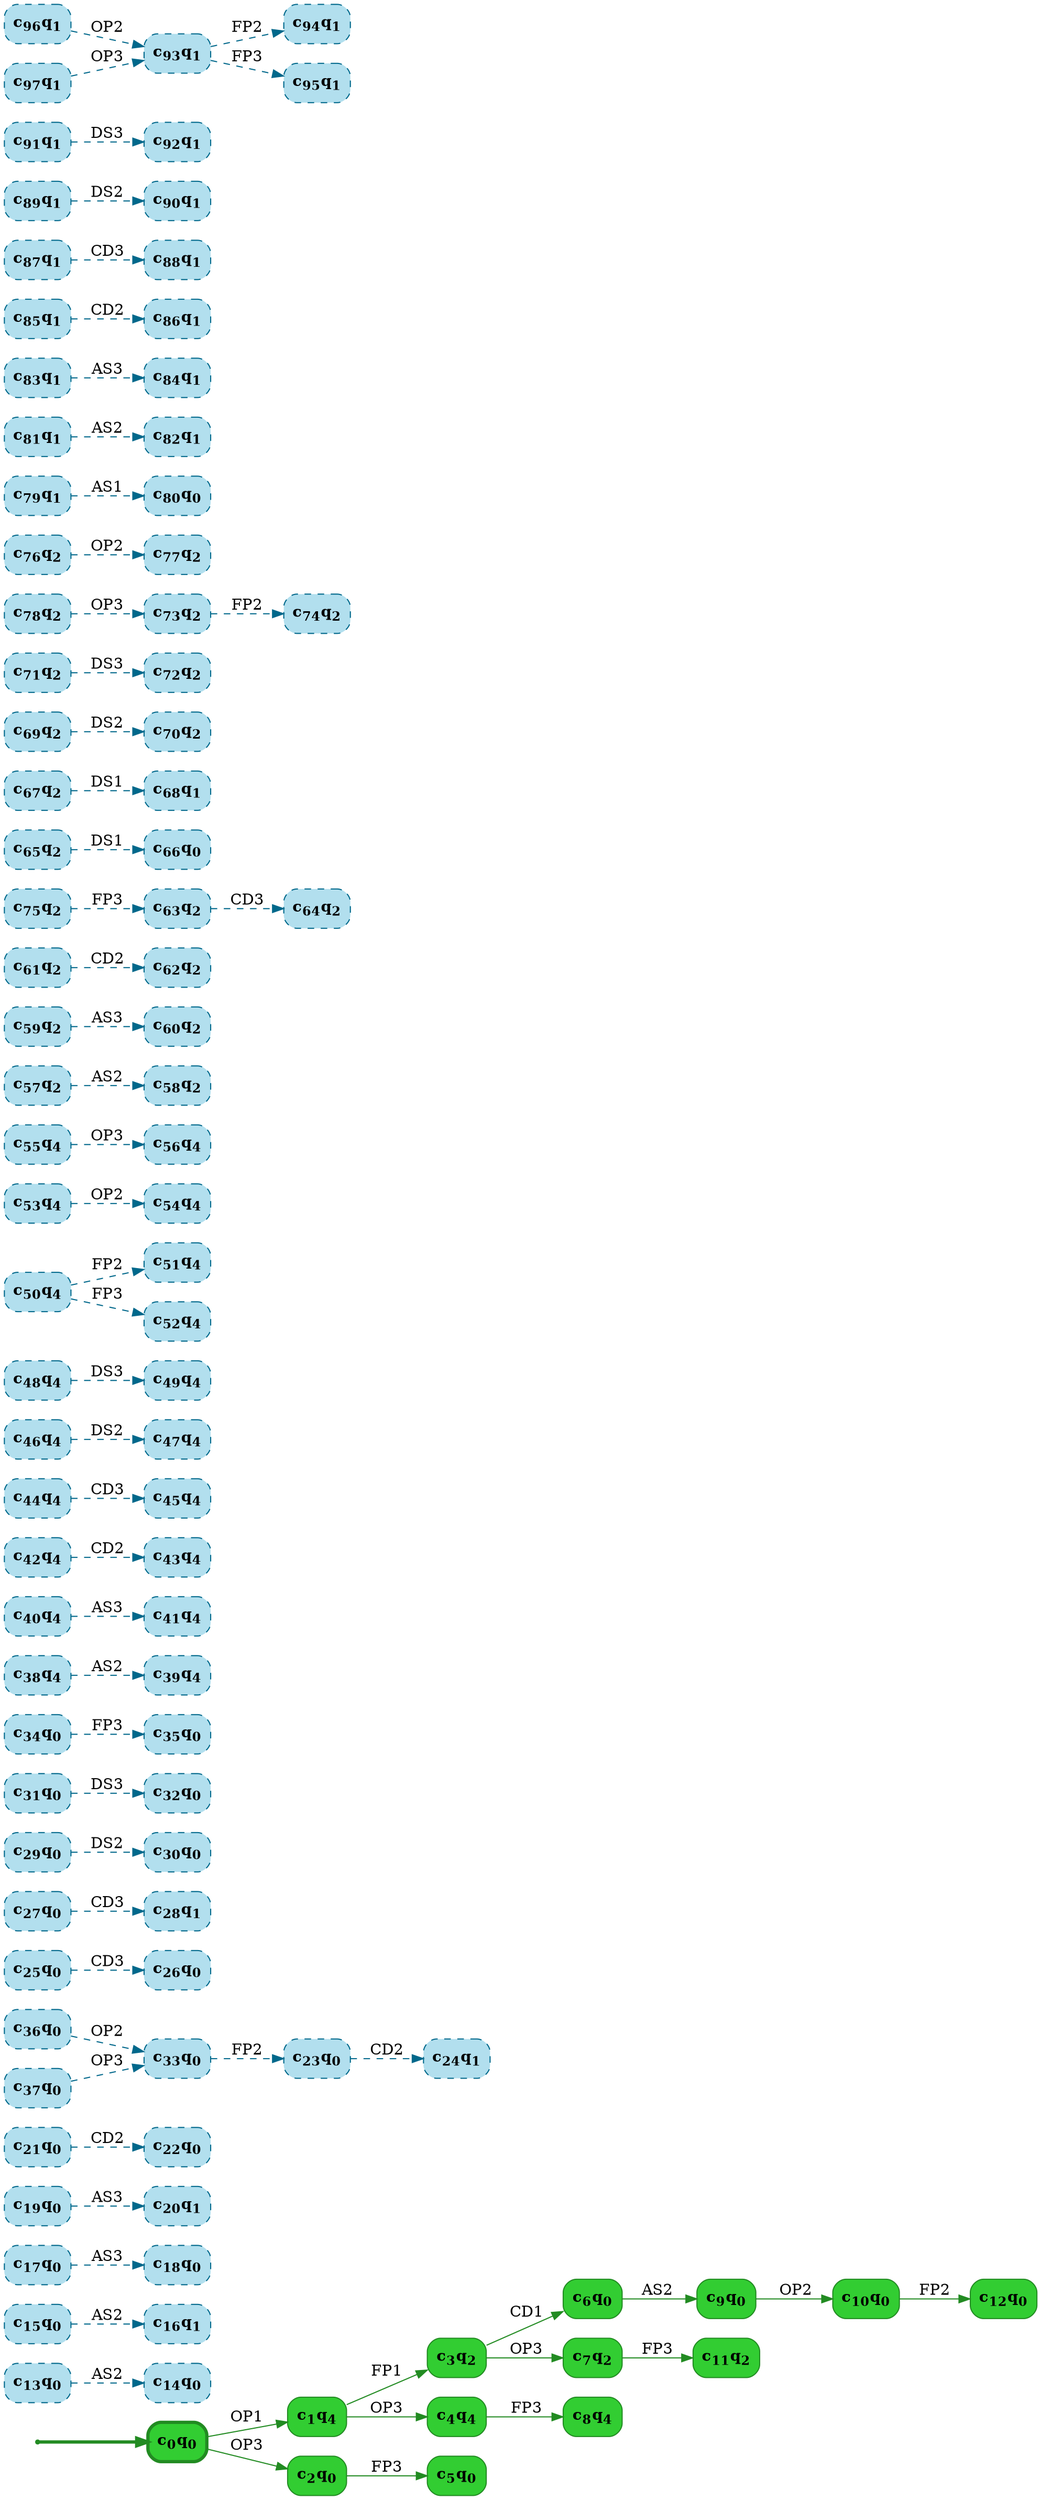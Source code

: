 digraph g {

	rankdir="LR"

	__invisible__[shape="point", color="forestgreen"]
	c0q0[label=<<b>c<sub>0</sub>q<sub>0</sub></b>>, shape="box", style="rounded, filled", fillcolor="limegreen", color="forestgreen", penwidth=3] // Initial
	c1q4[label=<<b>c<sub>1</sub>q<sub>4</sub></b>>, shape="box", style="rounded, filled", fillcolor="limegreen", color="forestgreen"]
	c3q2[label=<<b>c<sub>3</sub>q<sub>2</sub></b>>, shape="box", style="rounded, filled", fillcolor="limegreen", color="forestgreen"]
	c6q0[label=<<b>c<sub>6</sub>q<sub>0</sub></b>>, shape="box", style="rounded, filled", fillcolor="limegreen", color="forestgreen"]
	c9q0[label=<<b>c<sub>9</sub>q<sub>0</sub></b>>, shape="box", style="rounded, filled", fillcolor="limegreen", color="forestgreen"]
	c10q0[label=<<b>c<sub>10</sub>q<sub>0</sub></b>>, shape="box", style="rounded, filled", fillcolor="limegreen", color="forestgreen"]
	c12q0[label=<<b>c<sub>12</sub>q<sub>0</sub></b>>, shape="box", style="rounded, filled", fillcolor="limegreen", color="forestgreen"]
	c7q2[label=<<b>c<sub>7</sub>q<sub>2</sub></b>>, shape="box", style="rounded, filled", fillcolor="limegreen", color="forestgreen"]
	c11q2[label=<<b>c<sub>11</sub>q<sub>2</sub></b>>, shape="box", style="rounded, filled", fillcolor="limegreen", color="forestgreen"]
	c4q4[label=<<b>c<sub>4</sub>q<sub>4</sub></b>>, shape="box", style="rounded, filled", fillcolor="limegreen", color="forestgreen"]
	c8q4[label=<<b>c<sub>8</sub>q<sub>4</sub></b>>, shape="box", style="rounded, filled", fillcolor="limegreen", color="forestgreen"]
	c2q0[label=<<b>c<sub>2</sub>q<sub>0</sub></b>>, shape="box", style="rounded, filled", fillcolor="limegreen", color="forestgreen"]
	c5q0[label=<<b>c<sub>5</sub>q<sub>0</sub></b>>, shape="box", style="rounded, filled", fillcolor="limegreen", color="forestgreen"]
	c13q0[label=<<b>c<sub>13</sub>q<sub>0</sub></b>>, shape="box", style="rounded, filled, dashed", fillcolor="lightblue2", color="deepskyblue4"]
	c14q0[label=<<b>c<sub>14</sub>q<sub>0</sub></b>>, shape="box", style="rounded, filled, dashed", fillcolor="lightblue2", color="deepskyblue4"]
	c15q0[label=<<b>c<sub>15</sub>q<sub>0</sub></b>>, shape="box", style="rounded, filled, dashed", fillcolor="lightblue2", color="deepskyblue4"]
	c16q1[label=<<b>c<sub>16</sub>q<sub>1</sub></b>>, shape="box", style="rounded, filled, dashed", fillcolor="lightblue2", color="deepskyblue4"]
	c17q0[label=<<b>c<sub>17</sub>q<sub>0</sub></b>>, shape="box", style="rounded, filled, dashed", fillcolor="lightblue2", color="deepskyblue4"]
	c18q0[label=<<b>c<sub>18</sub>q<sub>0</sub></b>>, shape="box", style="rounded, filled, dashed", fillcolor="lightblue2", color="deepskyblue4"]
	c19q0[label=<<b>c<sub>19</sub>q<sub>0</sub></b>>, shape="box", style="rounded, filled, dashed", fillcolor="lightblue2", color="deepskyblue4"]
	c20q1[label=<<b>c<sub>20</sub>q<sub>1</sub></b>>, shape="box", style="rounded, filled, dashed", fillcolor="lightblue2", color="deepskyblue4"]
	c21q0[label=<<b>c<sub>21</sub>q<sub>0</sub></b>>, shape="box", style="rounded, filled, dashed", fillcolor="lightblue2", color="deepskyblue4"]
	c22q0[label=<<b>c<sub>22</sub>q<sub>0</sub></b>>, shape="box", style="rounded, filled, dashed", fillcolor="lightblue2", color="deepskyblue4"]
	c23q0[label=<<b>c<sub>23</sub>q<sub>0</sub></b>>, shape="box", style="rounded, filled, dashed", fillcolor="lightblue2", color="deepskyblue4"]
	c24q1[label=<<b>c<sub>24</sub>q<sub>1</sub></b>>, shape="box", style="rounded, filled, dashed", fillcolor="lightblue2", color="deepskyblue4"]
	c25q0[label=<<b>c<sub>25</sub>q<sub>0</sub></b>>, shape="box", style="rounded, filled, dashed", fillcolor="lightblue2", color="deepskyblue4"]
	c26q0[label=<<b>c<sub>26</sub>q<sub>0</sub></b>>, shape="box", style="rounded, filled, dashed", fillcolor="lightblue2", color="deepskyblue4"]
	c27q0[label=<<b>c<sub>27</sub>q<sub>0</sub></b>>, shape="box", style="rounded, filled, dashed", fillcolor="lightblue2", color="deepskyblue4"]
	c28q1[label=<<b>c<sub>28</sub>q<sub>1</sub></b>>, shape="box", style="rounded, filled, dashed", fillcolor="lightblue2", color="deepskyblue4"]
	c29q0[label=<<b>c<sub>29</sub>q<sub>0</sub></b>>, shape="box", style="rounded, filled, dashed", fillcolor="lightblue2", color="deepskyblue4"]
	c30q0[label=<<b>c<sub>30</sub>q<sub>0</sub></b>>, shape="box", style="rounded, filled, dashed", fillcolor="lightblue2", color="deepskyblue4"]
	c31q0[label=<<b>c<sub>31</sub>q<sub>0</sub></b>>, shape="box", style="rounded, filled, dashed", fillcolor="lightblue2", color="deepskyblue4"]
	c32q0[label=<<b>c<sub>32</sub>q<sub>0</sub></b>>, shape="box", style="rounded, filled, dashed", fillcolor="lightblue2", color="deepskyblue4"]
	c33q0[label=<<b>c<sub>33</sub>q<sub>0</sub></b>>, shape="box", style="rounded, filled, dashed", fillcolor="lightblue2", color="deepskyblue4"]
	c34q0[label=<<b>c<sub>34</sub>q<sub>0</sub></b>>, shape="box", style="rounded, filled, dashed", fillcolor="lightblue2", color="deepskyblue4"]
	c35q0[label=<<b>c<sub>35</sub>q<sub>0</sub></b>>, shape="box", style="rounded, filled, dashed", fillcolor="lightblue2", color="deepskyblue4"]
	c36q0[label=<<b>c<sub>36</sub>q<sub>0</sub></b>>, shape="box", style="rounded, filled, dashed", fillcolor="lightblue2", color="deepskyblue4"]
	c37q0[label=<<b>c<sub>37</sub>q<sub>0</sub></b>>, shape="box", style="rounded, filled, dashed", fillcolor="lightblue2", color="deepskyblue4"]
	c38q4[label=<<b>c<sub>38</sub>q<sub>4</sub></b>>, shape="box", style="rounded, filled, dashed", fillcolor="lightblue2", color="deepskyblue4"]
	c39q4[label=<<b>c<sub>39</sub>q<sub>4</sub></b>>, shape="box", style="rounded, filled, dashed", fillcolor="lightblue2", color="deepskyblue4"]
	c40q4[label=<<b>c<sub>40</sub>q<sub>4</sub></b>>, shape="box", style="rounded, filled, dashed", fillcolor="lightblue2", color="deepskyblue4"]
	c41q4[label=<<b>c<sub>41</sub>q<sub>4</sub></b>>, shape="box", style="rounded, filled, dashed", fillcolor="lightblue2", color="deepskyblue4"]
	c42q4[label=<<b>c<sub>42</sub>q<sub>4</sub></b>>, shape="box", style="rounded, filled, dashed", fillcolor="lightblue2", color="deepskyblue4"]
	c43q4[label=<<b>c<sub>43</sub>q<sub>4</sub></b>>, shape="box", style="rounded, filled, dashed", fillcolor="lightblue2", color="deepskyblue4"]
	c44q4[label=<<b>c<sub>44</sub>q<sub>4</sub></b>>, shape="box", style="rounded, filled, dashed", fillcolor="lightblue2", color="deepskyblue4"]
	c45q4[label=<<b>c<sub>45</sub>q<sub>4</sub></b>>, shape="box", style="rounded, filled, dashed", fillcolor="lightblue2", color="deepskyblue4"]
	c46q4[label=<<b>c<sub>46</sub>q<sub>4</sub></b>>, shape="box", style="rounded, filled, dashed", fillcolor="lightblue2", color="deepskyblue4"]
	c47q4[label=<<b>c<sub>47</sub>q<sub>4</sub></b>>, shape="box", style="rounded, filled, dashed", fillcolor="lightblue2", color="deepskyblue4"]
	c48q4[label=<<b>c<sub>48</sub>q<sub>4</sub></b>>, shape="box", style="rounded, filled, dashed", fillcolor="lightblue2", color="deepskyblue4"]
	c49q4[label=<<b>c<sub>49</sub>q<sub>4</sub></b>>, shape="box", style="rounded, filled, dashed", fillcolor="lightblue2", color="deepskyblue4"]
	c50q4[label=<<b>c<sub>50</sub>q<sub>4</sub></b>>, shape="box", style="rounded, filled, dashed", fillcolor="lightblue2", color="deepskyblue4"]
	c51q4[label=<<b>c<sub>51</sub>q<sub>4</sub></b>>, shape="box", style="rounded, filled, dashed", fillcolor="lightblue2", color="deepskyblue4"]
	c52q4[label=<<b>c<sub>52</sub>q<sub>4</sub></b>>, shape="box", style="rounded, filled, dashed", fillcolor="lightblue2", color="deepskyblue4"]
	c53q4[label=<<b>c<sub>53</sub>q<sub>4</sub></b>>, shape="box", style="rounded, filled, dashed", fillcolor="lightblue2", color="deepskyblue4"]
	c54q4[label=<<b>c<sub>54</sub>q<sub>4</sub></b>>, shape="box", style="rounded, filled, dashed", fillcolor="lightblue2", color="deepskyblue4"]
	c55q4[label=<<b>c<sub>55</sub>q<sub>4</sub></b>>, shape="box", style="rounded, filled, dashed", fillcolor="lightblue2", color="deepskyblue4"]
	c56q4[label=<<b>c<sub>56</sub>q<sub>4</sub></b>>, shape="box", style="rounded, filled, dashed", fillcolor="lightblue2", color="deepskyblue4"]
	c57q2[label=<<b>c<sub>57</sub>q<sub>2</sub></b>>, shape="box", style="rounded, filled, dashed", fillcolor="lightblue2", color="deepskyblue4"]
	c58q2[label=<<b>c<sub>58</sub>q<sub>2</sub></b>>, shape="box", style="rounded, filled, dashed", fillcolor="lightblue2", color="deepskyblue4"]
	c59q2[label=<<b>c<sub>59</sub>q<sub>2</sub></b>>, shape="box", style="rounded, filled, dashed", fillcolor="lightblue2", color="deepskyblue4"]
	c60q2[label=<<b>c<sub>60</sub>q<sub>2</sub></b>>, shape="box", style="rounded, filled, dashed", fillcolor="lightblue2", color="deepskyblue4"]
	c61q2[label=<<b>c<sub>61</sub>q<sub>2</sub></b>>, shape="box", style="rounded, filled, dashed", fillcolor="lightblue2", color="deepskyblue4"]
	c62q2[label=<<b>c<sub>62</sub>q<sub>2</sub></b>>, shape="box", style="rounded, filled, dashed", fillcolor="lightblue2", color="deepskyblue4"]
	c63q2[label=<<b>c<sub>63</sub>q<sub>2</sub></b>>, shape="box", style="rounded, filled, dashed", fillcolor="lightblue2", color="deepskyblue4"]
	c64q2[label=<<b>c<sub>64</sub>q<sub>2</sub></b>>, shape="box", style="rounded, filled, dashed", fillcolor="lightblue2", color="deepskyblue4"]
	c65q2[label=<<b>c<sub>65</sub>q<sub>2</sub></b>>, shape="box", style="rounded, filled, dashed", fillcolor="lightblue2", color="deepskyblue4"]
	c66q0[label=<<b>c<sub>66</sub>q<sub>0</sub></b>>, shape="box", style="rounded, filled, dashed", fillcolor="lightblue2", color="deepskyblue4"]
	c67q2[label=<<b>c<sub>67</sub>q<sub>2</sub></b>>, shape="box", style="rounded, filled, dashed", fillcolor="lightblue2", color="deepskyblue4"]
	c68q1[label=<<b>c<sub>68</sub>q<sub>1</sub></b>>, shape="box", style="rounded, filled, dashed", fillcolor="lightblue2", color="deepskyblue4"]
	c69q2[label=<<b>c<sub>69</sub>q<sub>2</sub></b>>, shape="box", style="rounded, filled, dashed", fillcolor="lightblue2", color="deepskyblue4"]
	c70q2[label=<<b>c<sub>70</sub>q<sub>2</sub></b>>, shape="box", style="rounded, filled, dashed", fillcolor="lightblue2", color="deepskyblue4"]
	c71q2[label=<<b>c<sub>71</sub>q<sub>2</sub></b>>, shape="box", style="rounded, filled, dashed", fillcolor="lightblue2", color="deepskyblue4"]
	c72q2[label=<<b>c<sub>72</sub>q<sub>2</sub></b>>, shape="box", style="rounded, filled, dashed", fillcolor="lightblue2", color="deepskyblue4"]
	c73q2[label=<<b>c<sub>73</sub>q<sub>2</sub></b>>, shape="box", style="rounded, filled, dashed", fillcolor="lightblue2", color="deepskyblue4"]
	c74q2[label=<<b>c<sub>74</sub>q<sub>2</sub></b>>, shape="box", style="rounded, filled, dashed", fillcolor="lightblue2", color="deepskyblue4"]
	c75q2[label=<<b>c<sub>75</sub>q<sub>2</sub></b>>, shape="box", style="rounded, filled, dashed", fillcolor="lightblue2", color="deepskyblue4"]
	c76q2[label=<<b>c<sub>76</sub>q<sub>2</sub></b>>, shape="box", style="rounded, filled, dashed", fillcolor="lightblue2", color="deepskyblue4"]
	c77q2[label=<<b>c<sub>77</sub>q<sub>2</sub></b>>, shape="box", style="rounded, filled, dashed", fillcolor="lightblue2", color="deepskyblue4"]
	c78q2[label=<<b>c<sub>78</sub>q<sub>2</sub></b>>, shape="box", style="rounded, filled, dashed", fillcolor="lightblue2", color="deepskyblue4"]
	c79q1[label=<<b>c<sub>79</sub>q<sub>1</sub></b>>, shape="box", style="rounded, filled, dashed", fillcolor="lightblue2", color="deepskyblue4"]
	c80q0[label=<<b>c<sub>80</sub>q<sub>0</sub></b>>, shape="box", style="rounded, filled, dashed", fillcolor="lightblue2", color="deepskyblue4"]
	c81q1[label=<<b>c<sub>81</sub>q<sub>1</sub></b>>, shape="box", style="rounded, filled, dashed", fillcolor="lightblue2", color="deepskyblue4"]
	c82q1[label=<<b>c<sub>82</sub>q<sub>1</sub></b>>, shape="box", style="rounded, filled, dashed", fillcolor="lightblue2", color="deepskyblue4"]
	c83q1[label=<<b>c<sub>83</sub>q<sub>1</sub></b>>, shape="box", style="rounded, filled, dashed", fillcolor="lightblue2", color="deepskyblue4"]
	c84q1[label=<<b>c<sub>84</sub>q<sub>1</sub></b>>, shape="box", style="rounded, filled, dashed", fillcolor="lightblue2", color="deepskyblue4"]
	c85q1[label=<<b>c<sub>85</sub>q<sub>1</sub></b>>, shape="box", style="rounded, filled, dashed", fillcolor="lightblue2", color="deepskyblue4"]
	c86q1[label=<<b>c<sub>86</sub>q<sub>1</sub></b>>, shape="box", style="rounded, filled, dashed", fillcolor="lightblue2", color="deepskyblue4"]
	c87q1[label=<<b>c<sub>87</sub>q<sub>1</sub></b>>, shape="box", style="rounded, filled, dashed", fillcolor="lightblue2", color="deepskyblue4"]
	c88q1[label=<<b>c<sub>88</sub>q<sub>1</sub></b>>, shape="box", style="rounded, filled, dashed", fillcolor="lightblue2", color="deepskyblue4"]
	c89q1[label=<<b>c<sub>89</sub>q<sub>1</sub></b>>, shape="box", style="rounded, filled, dashed", fillcolor="lightblue2", color="deepskyblue4"]
	c90q1[label=<<b>c<sub>90</sub>q<sub>1</sub></b>>, shape="box", style="rounded, filled, dashed", fillcolor="lightblue2", color="deepskyblue4"]
	c91q1[label=<<b>c<sub>91</sub>q<sub>1</sub></b>>, shape="box", style="rounded, filled, dashed", fillcolor="lightblue2", color="deepskyblue4"]
	c92q1[label=<<b>c<sub>92</sub>q<sub>1</sub></b>>, shape="box", style="rounded, filled, dashed", fillcolor="lightblue2", color="deepskyblue4"]
	c93q1[label=<<b>c<sub>93</sub>q<sub>1</sub></b>>, shape="box", style="rounded, filled, dashed", fillcolor="lightblue2", color="deepskyblue4"]
	c94q1[label=<<b>c<sub>94</sub>q<sub>1</sub></b>>, shape="box", style="rounded, filled, dashed", fillcolor="lightblue2", color="deepskyblue4"]
	c95q1[label=<<b>c<sub>95</sub>q<sub>1</sub></b>>, shape="box", style="rounded, filled, dashed", fillcolor="lightblue2", color="deepskyblue4"]
	c96q1[label=<<b>c<sub>96</sub>q<sub>1</sub></b>>, shape="box", style="rounded, filled, dashed", fillcolor="lightblue2", color="deepskyblue4"]
	c97q1[label=<<b>c<sub>97</sub>q<sub>1</sub></b>>, shape="box", style="rounded, filled, dashed", fillcolor="lightblue2", color="deepskyblue4"]

	__invisible__ -> c0q0[penwidth=3, color="forestgreen"]
	c0q0 -> c1q4[label=<OP1>, color="forestgreen"]
	c1q4 -> c3q2[label=<FP1>, color="forestgreen"]
	c3q2 -> c6q0[label=<CD1>, color="forestgreen"]
	c6q0 -> c9q0[label=<AS2>, color="forestgreen"]
	c9q0 -> c10q0[label=<OP2>, color="forestgreen"]
	c10q0 -> c12q0[label=<FP2>, color="forestgreen"]
	c3q2 -> c7q2[label=<OP3>, color="forestgreen"]
	c7q2 -> c11q2[label=<FP3>, color="forestgreen"]
	c1q4 -> c4q4[label=<OP3>, color="forestgreen"]
	c4q4 -> c8q4[label=<FP3>, color="forestgreen"]
	c0q0 -> c2q0[label=<OP3>, color="forestgreen"]
	c2q0 -> c5q0[label=<FP3>, color="forestgreen"]
	c13q0 -> c14q0[label=<AS2>, color="deepskyblue4", style="dashed"]
	c15q0 -> c16q1[label=<AS2>, color="deepskyblue4", style="dashed"]
	c17q0 -> c18q0[label=<AS3>, color="deepskyblue4", style="dashed"]
	c19q0 -> c20q1[label=<AS3>, color="deepskyblue4", style="dashed"]
	c21q0 -> c22q0[label=<CD2>, color="deepskyblue4", style="dashed"]
	c23q0 -> c24q1[label=<CD2>, color="deepskyblue4", style="dashed"]
	c25q0 -> c26q0[label=<CD3>, color="deepskyblue4", style="dashed"]
	c27q0 -> c28q1[label=<CD3>, color="deepskyblue4", style="dashed"]
	c29q0 -> c30q0[label=<DS2>, color="deepskyblue4", style="dashed"]
	c31q0 -> c32q0[label=<DS3>, color="deepskyblue4", style="dashed"]
	c33q0 -> c23q0[label=<FP2>, color="deepskyblue4", style="dashed"]
	c34q0 -> c35q0[label=<FP3>, color="deepskyblue4", style="dashed"]
	c36q0 -> c33q0[label=<OP2>, color="deepskyblue4", style="dashed"]
	c37q0 -> c33q0[label=<OP3>, color="deepskyblue4", style="dashed"]
	c38q4 -> c39q4[label=<AS2>, color="deepskyblue4", style="dashed"]
	c40q4 -> c41q4[label=<AS3>, color="deepskyblue4", style="dashed"]
	c42q4 -> c43q4[label=<CD2>, color="deepskyblue4", style="dashed"]
	c44q4 -> c45q4[label=<CD3>, color="deepskyblue4", style="dashed"]
	c46q4 -> c47q4[label=<DS2>, color="deepskyblue4", style="dashed"]
	c48q4 -> c49q4[label=<DS3>, color="deepskyblue4", style="dashed"]
	c50q4 -> c51q4[label=<FP2>, color="deepskyblue4", style="dashed"]
	c50q4 -> c52q4[label=<FP3>, color="deepskyblue4", style="dashed"]
	c53q4 -> c54q4[label=<OP2>, color="deepskyblue4", style="dashed"]
	c55q4 -> c56q4[label=<OP3>, color="deepskyblue4", style="dashed"]
	c57q2 -> c58q2[label=<AS2>, color="deepskyblue4", style="dashed"]
	c59q2 -> c60q2[label=<AS3>, color="deepskyblue4", style="dashed"]
	c61q2 -> c62q2[label=<CD2>, color="deepskyblue4", style="dashed"]
	c63q2 -> c64q2[label=<CD3>, color="deepskyblue4", style="dashed"]
	c65q2 -> c66q0[label=<DS1>, color="deepskyblue4", style="dashed"]
	c67q2 -> c68q1[label=<DS1>, color="deepskyblue4", style="dashed"]
	c69q2 -> c70q2[label=<DS2>, color="deepskyblue4", style="dashed"]
	c71q2 -> c72q2[label=<DS3>, color="deepskyblue4", style="dashed"]
	c73q2 -> c74q2[label=<FP2>, color="deepskyblue4", style="dashed"]
	c75q2 -> c63q2[label=<FP3>, color="deepskyblue4", style="dashed"]
	c76q2 -> c77q2[label=<OP2>, color="deepskyblue4", style="dashed"]
	c78q2 -> c73q2[label=<OP3>, color="deepskyblue4", style="dashed"]
	c79q1 -> c80q0[label=<AS1>, color="deepskyblue4", style="dashed"]
	c81q1 -> c82q1[label=<AS2>, color="deepskyblue4", style="dashed"]
	c83q1 -> c84q1[label=<AS3>, color="deepskyblue4", style="dashed"]
	c85q1 -> c86q1[label=<CD2>, color="deepskyblue4", style="dashed"]
	c87q1 -> c88q1[label=<CD3>, color="deepskyblue4", style="dashed"]
	c89q1 -> c90q1[label=<DS2>, color="deepskyblue4", style="dashed"]
	c91q1 -> c92q1[label=<DS3>, color="deepskyblue4", style="dashed"]
	c93q1 -> c94q1[label=<FP2>, color="deepskyblue4", style="dashed"]
	c93q1 -> c95q1[label=<FP3>, color="deepskyblue4", style="dashed"]
	c96q1 -> c93q1[label=<OP2>, color="deepskyblue4", style="dashed"]
	c97q1 -> c93q1[label=<OP3>, color="deepskyblue4", style="dashed"]

}
